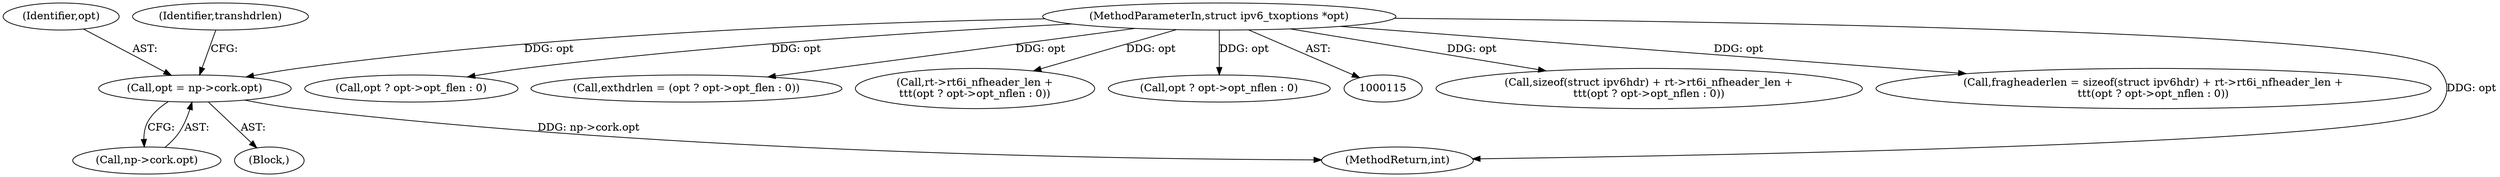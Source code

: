 digraph "0_linux_2811ebac2521ceac84f2bdae402455baa6a7fb47@pointer" {
"1000550" [label="(Call,opt = np->cork.opt)"];
"1000123" [label="(MethodParameterIn,struct ipv6_txoptions *opt)"];
"1000551" [label="(Identifier,opt)"];
"1000558" [label="(Identifier,transhdrlen)"];
"1000581" [label="(Call,sizeof(struct ipv6hdr) + rt->rt6i_nfheader_len +\n\t\t\t(opt ? opt->opt_nflen : 0))"];
"1000579" [label="(Call,fragheaderlen = sizeof(struct ipv6hdr) + rt->rt6i_nfheader_len +\n\t\t\t(opt ? opt->opt_nflen : 0))"];
"1000506" [label="(Call,opt ? opt->opt_flen : 0)"];
"1000504" [label="(Call,exthdrlen = (opt ? opt->opt_flen : 0))"];
"1000530" [label="(Block,)"];
"1000550" [label="(Call,opt = np->cork.opt)"];
"1000552" [label="(Call,np->cork.opt)"];
"1000584" [label="(Call,rt->rt6i_nfheader_len +\n\t\t\t(opt ? opt->opt_nflen : 0))"];
"1000123" [label="(MethodParameterIn,struct ipv6_txoptions *opt)"];
"1001333" [label="(MethodReturn,int)"];
"1000588" [label="(Call,opt ? opt->opt_nflen : 0)"];
"1000550" -> "1000530"  [label="AST: "];
"1000550" -> "1000552"  [label="CFG: "];
"1000551" -> "1000550"  [label="AST: "];
"1000552" -> "1000550"  [label="AST: "];
"1000558" -> "1000550"  [label="CFG: "];
"1000550" -> "1001333"  [label="DDG: np->cork.opt"];
"1000123" -> "1000550"  [label="DDG: opt"];
"1000123" -> "1000115"  [label="AST: "];
"1000123" -> "1001333"  [label="DDG: opt"];
"1000123" -> "1000504"  [label="DDG: opt"];
"1000123" -> "1000506"  [label="DDG: opt"];
"1000123" -> "1000579"  [label="DDG: opt"];
"1000123" -> "1000581"  [label="DDG: opt"];
"1000123" -> "1000584"  [label="DDG: opt"];
"1000123" -> "1000588"  [label="DDG: opt"];
}
